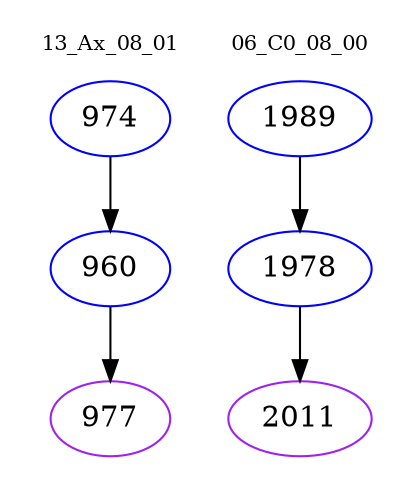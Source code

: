 digraph{
subgraph cluster_0 {
color = white
label = "13_Ax_08_01";
fontsize=10;
T0_974 [label="974", color="blue"]
T0_974 -> T0_960 [color="black"]
T0_960 [label="960", color="blue"]
T0_960 -> T0_977 [color="black"]
T0_977 [label="977", color="purple"]
}
subgraph cluster_1 {
color = white
label = "06_C0_08_00";
fontsize=10;
T1_1989 [label="1989", color="blue"]
T1_1989 -> T1_1978 [color="black"]
T1_1978 [label="1978", color="blue"]
T1_1978 -> T1_2011 [color="black"]
T1_2011 [label="2011", color="purple"]
}
}
